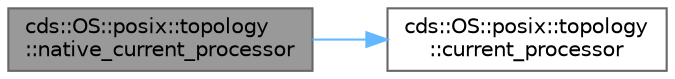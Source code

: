 digraph "cds::OS::posix::topology::native_current_processor"
{
 // LATEX_PDF_SIZE
  bgcolor="transparent";
  edge [fontname=Helvetica,fontsize=10,labelfontname=Helvetica,labelfontsize=10];
  node [fontname=Helvetica,fontsize=10,shape=box,height=0.2,width=0.4];
  rankdir="LR";
  Node1 [id="Node000001",label="cds::OS::posix::topology\l::native_current_processor",height=0.2,width=0.4,color="gray40", fillcolor="grey60", style="filled", fontcolor="black",tooltip="Synonym for current_processor"];
  Node1 -> Node2 [id="edge2_Node000001_Node000002",color="steelblue1",style="solid",tooltip=" "];
  Node2 [id="Node000002",label="cds::OS::posix::topology\l::current_processor",height=0.2,width=0.4,color="grey40", fillcolor="white", style="filled",URL="$structcds_1_1_o_s_1_1posix_1_1topology.html#abaff899b2e10d3f68c4cc2ed821e9a12",tooltip="Get current processor number"];
}
